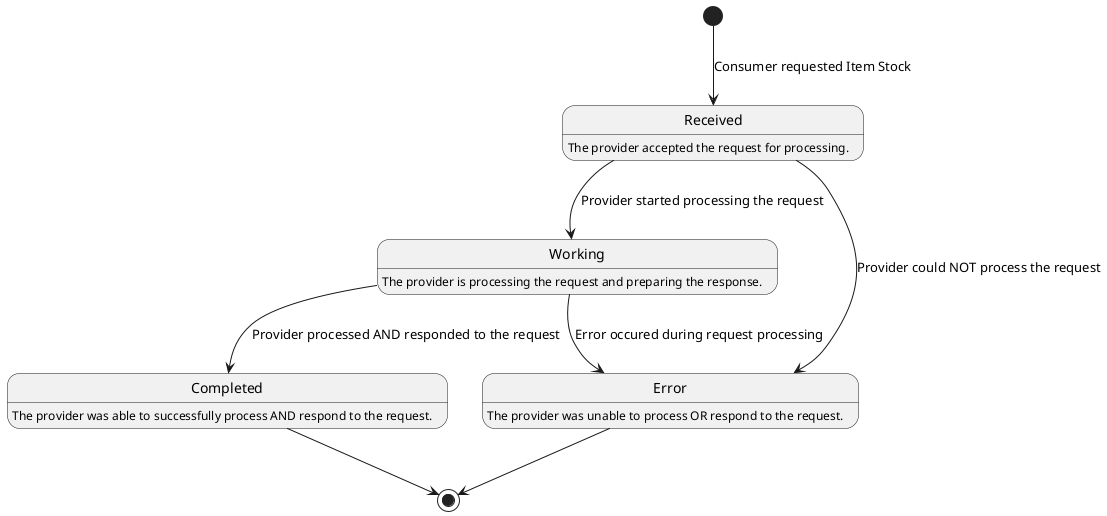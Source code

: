 @startuml Figure_4

Received : The provider accepted the request for processing.
Working : The provider is processing the request and preparing the response.
Completed : The provider was able to successfully process AND respond to the request.
Error : The provider was unable to process OR respond to the request.

[*] --> Received : Consumer requested Item Stock 
Received --> Working : Provider started processing the request
Received --> Error : Provider could NOT process the request

Working --> Completed : Provider processed AND responded to the request
Working --> Error : Error occured during request processing

Completed --> [*]

Error --> [*]

@enduml
